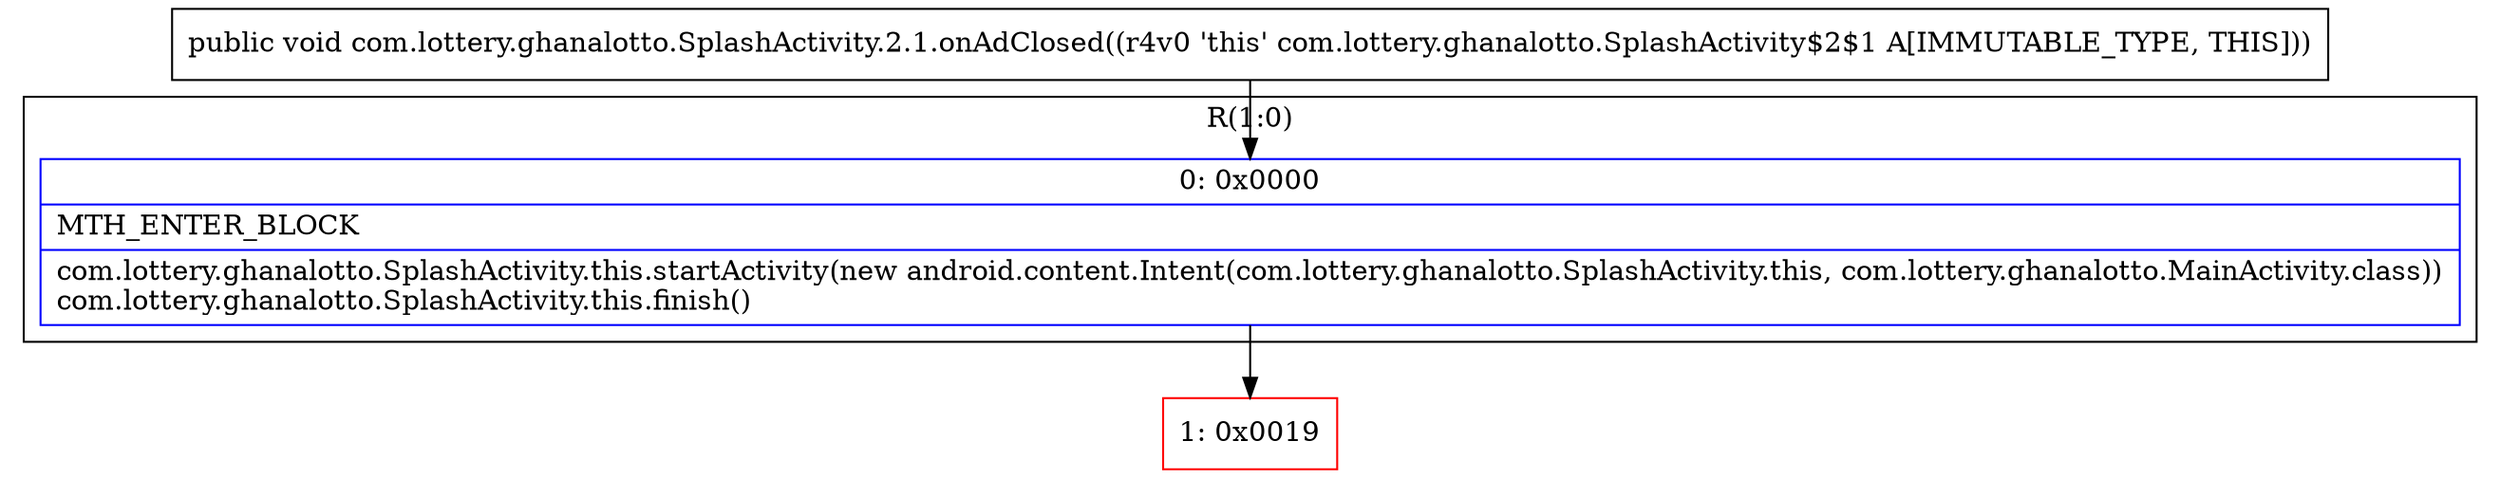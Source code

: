 digraph "CFG forcom.lottery.ghanalotto.SplashActivity.2.1.onAdClosed()V" {
subgraph cluster_Region_2044692910 {
label = "R(1:0)";
node [shape=record,color=blue];
Node_0 [shape=record,label="{0\:\ 0x0000|MTH_ENTER_BLOCK\l|com.lottery.ghanalotto.SplashActivity.this.startActivity(new android.content.Intent(com.lottery.ghanalotto.SplashActivity.this, com.lottery.ghanalotto.MainActivity.class))\lcom.lottery.ghanalotto.SplashActivity.this.finish()\l}"];
}
Node_1 [shape=record,color=red,label="{1\:\ 0x0019}"];
MethodNode[shape=record,label="{public void com.lottery.ghanalotto.SplashActivity.2.1.onAdClosed((r4v0 'this' com.lottery.ghanalotto.SplashActivity$2$1 A[IMMUTABLE_TYPE, THIS])) }"];
MethodNode -> Node_0;
Node_0 -> Node_1;
}

